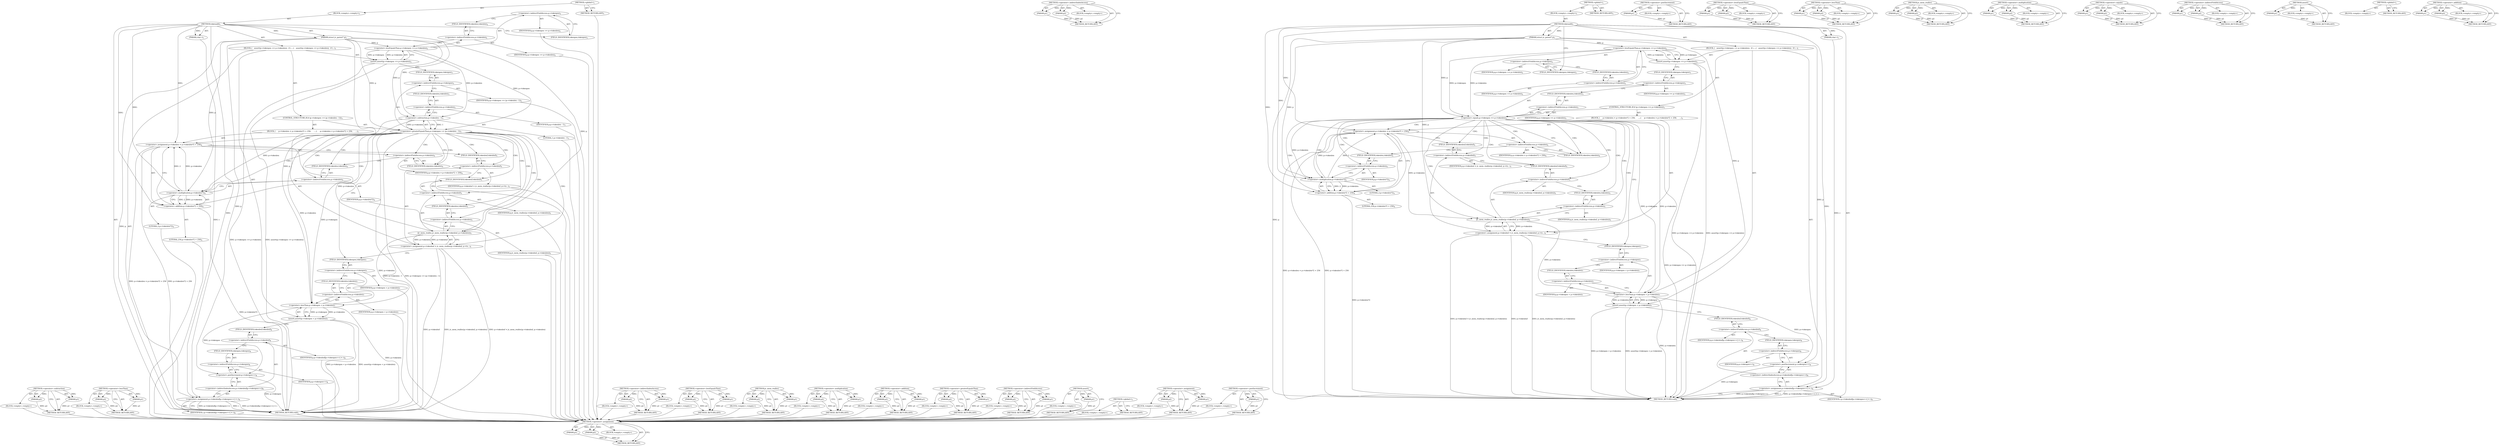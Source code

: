 digraph "&lt;operator&gt;.postIncrement" {
vulnerable_109 [label=<(METHOD,&lt;operator&gt;.assignment)>];
vulnerable_110 [label=<(PARAM,p1)>];
vulnerable_111 [label=<(PARAM,p2)>];
vulnerable_112 [label=<(BLOCK,&lt;empty&gt;,&lt;empty&gt;)>];
vulnerable_113 [label=<(METHOD_RETURN,ANY)>];
vulnerable_134 [label=<(METHOD,&lt;operator&gt;.indirectIndexAccess)>];
vulnerable_135 [label=<(PARAM,p1)>];
vulnerable_136 [label=<(PARAM,p2)>];
vulnerable_137 [label=<(BLOCK,&lt;empty&gt;,&lt;empty&gt;)>];
vulnerable_138 [label=<(METHOD_RETURN,ANY)>];
vulnerable_6 [label=<(METHOD,&lt;global&gt;)<SUB>1</SUB>>];
vulnerable_7 [label=<(BLOCK,&lt;empty&gt;,&lt;empty&gt;)<SUB>1</SUB>>];
vulnerable_8 [label=<(METHOD,tokenadd)<SUB>1</SUB>>];
vulnerable_9 [label=<(PARAM,struct jv_parser* p)<SUB>1</SUB>>];
vulnerable_10 [label=<(PARAM,char c)<SUB>1</SUB>>];
vulnerable_11 [label=<(BLOCK,{
   assert(p-&gt;tokenpos &lt;= p-&gt;tokenlen);
  if (...,{
   assert(p-&gt;tokenpos &lt;= p-&gt;tokenlen);
  if (...)<SUB>1</SUB>>];
vulnerable_12 [label=<(assert,assert(p-&gt;tokenpos &lt;= p-&gt;tokenlen))<SUB>2</SUB>>];
vulnerable_13 [label=<(&lt;operator&gt;.lessEqualsThan,p-&gt;tokenpos &lt;= p-&gt;tokenlen)<SUB>2</SUB>>];
vulnerable_14 [label=<(&lt;operator&gt;.indirectFieldAccess,p-&gt;tokenpos)<SUB>2</SUB>>];
vulnerable_15 [label=<(IDENTIFIER,p,p-&gt;tokenpos &lt;= p-&gt;tokenlen)<SUB>2</SUB>>];
vulnerable_16 [label=<(FIELD_IDENTIFIER,tokenpos,tokenpos)<SUB>2</SUB>>];
vulnerable_17 [label=<(&lt;operator&gt;.indirectFieldAccess,p-&gt;tokenlen)<SUB>2</SUB>>];
vulnerable_18 [label=<(IDENTIFIER,p,p-&gt;tokenpos &lt;= p-&gt;tokenlen)<SUB>2</SUB>>];
vulnerable_19 [label=<(FIELD_IDENTIFIER,tokenlen,tokenlen)<SUB>2</SUB>>];
vulnerable_20 [label=<(CONTROL_STRUCTURE,IF,if (p-&gt;tokenpos == p-&gt;tokenlen))<SUB>3</SUB>>];
vulnerable_21 [label=<(&lt;operator&gt;.equals,p-&gt;tokenpos == p-&gt;tokenlen)<SUB>3</SUB>>];
vulnerable_22 [label=<(&lt;operator&gt;.indirectFieldAccess,p-&gt;tokenpos)<SUB>3</SUB>>];
vulnerable_23 [label=<(IDENTIFIER,p,p-&gt;tokenpos == p-&gt;tokenlen)<SUB>3</SUB>>];
vulnerable_24 [label=<(FIELD_IDENTIFIER,tokenpos,tokenpos)<SUB>3</SUB>>];
vulnerable_25 [label=<(&lt;operator&gt;.indirectFieldAccess,p-&gt;tokenlen)<SUB>3</SUB>>];
vulnerable_26 [label=<(IDENTIFIER,p,p-&gt;tokenpos == p-&gt;tokenlen)<SUB>3</SUB>>];
vulnerable_27 [label=<(FIELD_IDENTIFIER,tokenlen,tokenlen)<SUB>3</SUB>>];
vulnerable_28 [label=<(BLOCK,{
     p-&gt;tokenlen = p-&gt;tokenlen*2 + 256;
     ...,{
     p-&gt;tokenlen = p-&gt;tokenlen*2 + 256;
     ...)<SUB>3</SUB>>];
vulnerable_29 [label=<(&lt;operator&gt;.assignment,p-&gt;tokenlen = p-&gt;tokenlen*2 + 256)<SUB>4</SUB>>];
vulnerable_30 [label=<(&lt;operator&gt;.indirectFieldAccess,p-&gt;tokenlen)<SUB>4</SUB>>];
vulnerable_31 [label=<(IDENTIFIER,p,p-&gt;tokenlen = p-&gt;tokenlen*2 + 256)<SUB>4</SUB>>];
vulnerable_32 [label=<(FIELD_IDENTIFIER,tokenlen,tokenlen)<SUB>4</SUB>>];
vulnerable_33 [label=<(&lt;operator&gt;.addition,p-&gt;tokenlen*2 + 256)<SUB>4</SUB>>];
vulnerable_34 [label=<(&lt;operator&gt;.multiplication,p-&gt;tokenlen*2)<SUB>4</SUB>>];
vulnerable_35 [label=<(&lt;operator&gt;.indirectFieldAccess,p-&gt;tokenlen)<SUB>4</SUB>>];
vulnerable_36 [label=<(IDENTIFIER,p,p-&gt;tokenlen*2)<SUB>4</SUB>>];
vulnerable_37 [label=<(FIELD_IDENTIFIER,tokenlen,tokenlen)<SUB>4</SUB>>];
vulnerable_38 [label=<(LITERAL,2,p-&gt;tokenlen*2)<SUB>4</SUB>>];
vulnerable_39 [label=<(LITERAL,256,p-&gt;tokenlen*2 + 256)<SUB>4</SUB>>];
vulnerable_40 [label=<(&lt;operator&gt;.assignment,p-&gt;tokenbuf = jv_mem_realloc(p-&gt;tokenbuf, p-&gt;to...)<SUB>5</SUB>>];
vulnerable_41 [label=<(&lt;operator&gt;.indirectFieldAccess,p-&gt;tokenbuf)<SUB>5</SUB>>];
vulnerable_42 [label=<(IDENTIFIER,p,p-&gt;tokenbuf = jv_mem_realloc(p-&gt;tokenbuf, p-&gt;to...)<SUB>5</SUB>>];
vulnerable_43 [label=<(FIELD_IDENTIFIER,tokenbuf,tokenbuf)<SUB>5</SUB>>];
vulnerable_44 [label=<(jv_mem_realloc,jv_mem_realloc(p-&gt;tokenbuf, p-&gt;tokenlen))<SUB>5</SUB>>];
vulnerable_45 [label=<(&lt;operator&gt;.indirectFieldAccess,p-&gt;tokenbuf)<SUB>5</SUB>>];
vulnerable_46 [label=<(IDENTIFIER,p,jv_mem_realloc(p-&gt;tokenbuf, p-&gt;tokenlen))<SUB>5</SUB>>];
vulnerable_47 [label=<(FIELD_IDENTIFIER,tokenbuf,tokenbuf)<SUB>5</SUB>>];
vulnerable_48 [label=<(&lt;operator&gt;.indirectFieldAccess,p-&gt;tokenlen)<SUB>5</SUB>>];
vulnerable_49 [label=<(IDENTIFIER,p,jv_mem_realloc(p-&gt;tokenbuf, p-&gt;tokenlen))<SUB>5</SUB>>];
vulnerable_50 [label=<(FIELD_IDENTIFIER,tokenlen,tokenlen)<SUB>5</SUB>>];
vulnerable_51 [label=<(assert,assert(p-&gt;tokenpos &lt; p-&gt;tokenlen))<SUB>7</SUB>>];
vulnerable_52 [label=<(&lt;operator&gt;.lessThan,p-&gt;tokenpos &lt; p-&gt;tokenlen)<SUB>7</SUB>>];
vulnerable_53 [label=<(&lt;operator&gt;.indirectFieldAccess,p-&gt;tokenpos)<SUB>7</SUB>>];
vulnerable_54 [label=<(IDENTIFIER,p,p-&gt;tokenpos &lt; p-&gt;tokenlen)<SUB>7</SUB>>];
vulnerable_55 [label=<(FIELD_IDENTIFIER,tokenpos,tokenpos)<SUB>7</SUB>>];
vulnerable_56 [label=<(&lt;operator&gt;.indirectFieldAccess,p-&gt;tokenlen)<SUB>7</SUB>>];
vulnerable_57 [label=<(IDENTIFIER,p,p-&gt;tokenpos &lt; p-&gt;tokenlen)<SUB>7</SUB>>];
vulnerable_58 [label=<(FIELD_IDENTIFIER,tokenlen,tokenlen)<SUB>7</SUB>>];
vulnerable_59 [label=<(&lt;operator&gt;.assignment,p-&gt;tokenbuf[p-&gt;tokenpos++] = c)<SUB>8</SUB>>];
vulnerable_60 [label=<(&lt;operator&gt;.indirectIndexAccess,p-&gt;tokenbuf[p-&gt;tokenpos++])<SUB>8</SUB>>];
vulnerable_61 [label=<(&lt;operator&gt;.indirectFieldAccess,p-&gt;tokenbuf)<SUB>8</SUB>>];
vulnerable_62 [label=<(IDENTIFIER,p,p-&gt;tokenbuf[p-&gt;tokenpos++] = c)<SUB>8</SUB>>];
vulnerable_63 [label=<(FIELD_IDENTIFIER,tokenbuf,tokenbuf)<SUB>8</SUB>>];
vulnerable_64 [label=<(&lt;operator&gt;.postIncrement,p-&gt;tokenpos++)<SUB>8</SUB>>];
vulnerable_65 [label=<(&lt;operator&gt;.indirectFieldAccess,p-&gt;tokenpos)<SUB>8</SUB>>];
vulnerable_66 [label=<(IDENTIFIER,p,p-&gt;tokenpos++)<SUB>8</SUB>>];
vulnerable_67 [label=<(FIELD_IDENTIFIER,tokenpos,tokenpos)<SUB>8</SUB>>];
vulnerable_68 [label=<(IDENTIFIER,c,p-&gt;tokenbuf[p-&gt;tokenpos++] = c)<SUB>8</SUB>>];
vulnerable_69 [label=<(METHOD_RETURN,void)<SUB>1</SUB>>];
vulnerable_71 [label=<(METHOD_RETURN,ANY)<SUB>1</SUB>>];
vulnerable_139 [label=<(METHOD,&lt;operator&gt;.postIncrement)>];
vulnerable_140 [label=<(PARAM,p1)>];
vulnerable_141 [label=<(BLOCK,&lt;empty&gt;,&lt;empty&gt;)>];
vulnerable_142 [label=<(METHOD_RETURN,ANY)>];
vulnerable_94 [label=<(METHOD,&lt;operator&gt;.lessEqualsThan)>];
vulnerable_95 [label=<(PARAM,p1)>];
vulnerable_96 [label=<(PARAM,p2)>];
vulnerable_97 [label=<(BLOCK,&lt;empty&gt;,&lt;empty&gt;)>];
vulnerable_98 [label=<(METHOD_RETURN,ANY)>];
vulnerable_129 [label=<(METHOD,&lt;operator&gt;.lessThan)>];
vulnerable_130 [label=<(PARAM,p1)>];
vulnerable_131 [label=<(PARAM,p2)>];
vulnerable_132 [label=<(BLOCK,&lt;empty&gt;,&lt;empty&gt;)>];
vulnerable_133 [label=<(METHOD_RETURN,ANY)>];
vulnerable_124 [label=<(METHOD,jv_mem_realloc)>];
vulnerable_125 [label=<(PARAM,p1)>];
vulnerable_126 [label=<(PARAM,p2)>];
vulnerable_127 [label=<(BLOCK,&lt;empty&gt;,&lt;empty&gt;)>];
vulnerable_128 [label=<(METHOD_RETURN,ANY)>];
vulnerable_119 [label=<(METHOD,&lt;operator&gt;.multiplication)>];
vulnerable_120 [label=<(PARAM,p1)>];
vulnerable_121 [label=<(PARAM,p2)>];
vulnerable_122 [label=<(BLOCK,&lt;empty&gt;,&lt;empty&gt;)>];
vulnerable_123 [label=<(METHOD_RETURN,ANY)>];
vulnerable_104 [label=<(METHOD,&lt;operator&gt;.equals)>];
vulnerable_105 [label=<(PARAM,p1)>];
vulnerable_106 [label=<(PARAM,p2)>];
vulnerable_107 [label=<(BLOCK,&lt;empty&gt;,&lt;empty&gt;)>];
vulnerable_108 [label=<(METHOD_RETURN,ANY)>];
vulnerable_99 [label=<(METHOD,&lt;operator&gt;.indirectFieldAccess)>];
vulnerable_100 [label=<(PARAM,p1)>];
vulnerable_101 [label=<(PARAM,p2)>];
vulnerable_102 [label=<(BLOCK,&lt;empty&gt;,&lt;empty&gt;)>];
vulnerable_103 [label=<(METHOD_RETURN,ANY)>];
vulnerable_90 [label=<(METHOD,assert)>];
vulnerable_91 [label=<(PARAM,p1)>];
vulnerable_92 [label=<(BLOCK,&lt;empty&gt;,&lt;empty&gt;)>];
vulnerable_93 [label=<(METHOD_RETURN,ANY)>];
vulnerable_84 [label=<(METHOD,&lt;global&gt;)<SUB>1</SUB>>];
vulnerable_85 [label=<(BLOCK,&lt;empty&gt;,&lt;empty&gt;)>];
vulnerable_86 [label=<(METHOD_RETURN,ANY)>];
vulnerable_114 [label=<(METHOD,&lt;operator&gt;.addition)>];
vulnerable_115 [label=<(PARAM,p1)>];
vulnerable_116 [label=<(PARAM,p2)>];
vulnerable_117 [label=<(BLOCK,&lt;empty&gt;,&lt;empty&gt;)>];
vulnerable_118 [label=<(METHOD_RETURN,ANY)>];
fixed_111 [label=<(METHOD,&lt;operator&gt;.subtraction)>];
fixed_112 [label=<(PARAM,p1)>];
fixed_113 [label=<(PARAM,p2)>];
fixed_114 [label=<(BLOCK,&lt;empty&gt;,&lt;empty&gt;)>];
fixed_115 [label=<(METHOD_RETURN,ANY)>];
fixed_136 [label=<(METHOD,&lt;operator&gt;.lessThan)>];
fixed_137 [label=<(PARAM,p1)>];
fixed_138 [label=<(PARAM,p2)>];
fixed_139 [label=<(BLOCK,&lt;empty&gt;,&lt;empty&gt;)>];
fixed_140 [label=<(METHOD_RETURN,ANY)>];
fixed_6 [label=<(METHOD,&lt;global&gt;)<SUB>1</SUB>>];
fixed_7 [label=<(BLOCK,&lt;empty&gt;,&lt;empty&gt;)<SUB>1</SUB>>];
fixed_8 [label=<(METHOD,tokenadd)<SUB>1</SUB>>];
fixed_9 [label=<(PARAM,struct jv_parser* p)<SUB>1</SUB>>];
fixed_10 [label=<(PARAM,char c)<SUB>1</SUB>>];
fixed_11 [label=<(BLOCK,{
   assert(p-&gt;tokenpos &lt;= p-&gt;tokenlen);
  if (...,{
   assert(p-&gt;tokenpos &lt;= p-&gt;tokenlen);
  if (...)<SUB>1</SUB>>];
fixed_12 [label=<(assert,assert(p-&gt;tokenpos &lt;= p-&gt;tokenlen))<SUB>2</SUB>>];
fixed_13 [label=<(&lt;operator&gt;.lessEqualsThan,p-&gt;tokenpos &lt;= p-&gt;tokenlen)<SUB>2</SUB>>];
fixed_14 [label=<(&lt;operator&gt;.indirectFieldAccess,p-&gt;tokenpos)<SUB>2</SUB>>];
fixed_15 [label=<(IDENTIFIER,p,p-&gt;tokenpos &lt;= p-&gt;tokenlen)<SUB>2</SUB>>];
fixed_16 [label=<(FIELD_IDENTIFIER,tokenpos,tokenpos)<SUB>2</SUB>>];
fixed_17 [label=<(&lt;operator&gt;.indirectFieldAccess,p-&gt;tokenlen)<SUB>2</SUB>>];
fixed_18 [label=<(IDENTIFIER,p,p-&gt;tokenpos &lt;= p-&gt;tokenlen)<SUB>2</SUB>>];
fixed_19 [label=<(FIELD_IDENTIFIER,tokenlen,tokenlen)<SUB>2</SUB>>];
fixed_20 [label=<(CONTROL_STRUCTURE,IF,if (p-&gt;tokenpos &gt;= (p-&gt;tokenlen - 1)))<SUB>3</SUB>>];
fixed_21 [label=<(&lt;operator&gt;.greaterEqualsThan,p-&gt;tokenpos &gt;= (p-&gt;tokenlen - 1))<SUB>3</SUB>>];
fixed_22 [label=<(&lt;operator&gt;.indirectFieldAccess,p-&gt;tokenpos)<SUB>3</SUB>>];
fixed_23 [label=<(IDENTIFIER,p,p-&gt;tokenpos &gt;= (p-&gt;tokenlen - 1))<SUB>3</SUB>>];
fixed_24 [label=<(FIELD_IDENTIFIER,tokenpos,tokenpos)<SUB>3</SUB>>];
fixed_25 [label=<(&lt;operator&gt;.subtraction,p-&gt;tokenlen - 1)<SUB>3</SUB>>];
fixed_26 [label=<(&lt;operator&gt;.indirectFieldAccess,p-&gt;tokenlen)<SUB>3</SUB>>];
fixed_27 [label=<(IDENTIFIER,p,p-&gt;tokenlen - 1)<SUB>3</SUB>>];
fixed_28 [label=<(FIELD_IDENTIFIER,tokenlen,tokenlen)<SUB>3</SUB>>];
fixed_29 [label=<(LITERAL,1,p-&gt;tokenlen - 1)<SUB>3</SUB>>];
fixed_30 [label=<(BLOCK,{
     p-&gt;tokenlen = p-&gt;tokenlen*2 + 256;
     ...,{
     p-&gt;tokenlen = p-&gt;tokenlen*2 + 256;
     ...)<SUB>3</SUB>>];
fixed_31 [label=<(&lt;operator&gt;.assignment,p-&gt;tokenlen = p-&gt;tokenlen*2 + 256)<SUB>4</SUB>>];
fixed_32 [label=<(&lt;operator&gt;.indirectFieldAccess,p-&gt;tokenlen)<SUB>4</SUB>>];
fixed_33 [label=<(IDENTIFIER,p,p-&gt;tokenlen = p-&gt;tokenlen*2 + 256)<SUB>4</SUB>>];
fixed_34 [label=<(FIELD_IDENTIFIER,tokenlen,tokenlen)<SUB>4</SUB>>];
fixed_35 [label=<(&lt;operator&gt;.addition,p-&gt;tokenlen*2 + 256)<SUB>4</SUB>>];
fixed_36 [label=<(&lt;operator&gt;.multiplication,p-&gt;tokenlen*2)<SUB>4</SUB>>];
fixed_37 [label=<(&lt;operator&gt;.indirectFieldAccess,p-&gt;tokenlen)<SUB>4</SUB>>];
fixed_38 [label=<(IDENTIFIER,p,p-&gt;tokenlen*2)<SUB>4</SUB>>];
fixed_39 [label=<(FIELD_IDENTIFIER,tokenlen,tokenlen)<SUB>4</SUB>>];
fixed_40 [label=<(LITERAL,2,p-&gt;tokenlen*2)<SUB>4</SUB>>];
fixed_41 [label=<(LITERAL,256,p-&gt;tokenlen*2 + 256)<SUB>4</SUB>>];
fixed_42 [label=<(&lt;operator&gt;.assignment,p-&gt;tokenbuf = jv_mem_realloc(p-&gt;tokenbuf, p-&gt;to...)<SUB>5</SUB>>];
fixed_43 [label=<(&lt;operator&gt;.indirectFieldAccess,p-&gt;tokenbuf)<SUB>5</SUB>>];
fixed_44 [label=<(IDENTIFIER,p,p-&gt;tokenbuf = jv_mem_realloc(p-&gt;tokenbuf, p-&gt;to...)<SUB>5</SUB>>];
fixed_45 [label=<(FIELD_IDENTIFIER,tokenbuf,tokenbuf)<SUB>5</SUB>>];
fixed_46 [label=<(jv_mem_realloc,jv_mem_realloc(p-&gt;tokenbuf, p-&gt;tokenlen))<SUB>5</SUB>>];
fixed_47 [label=<(&lt;operator&gt;.indirectFieldAccess,p-&gt;tokenbuf)<SUB>5</SUB>>];
fixed_48 [label=<(IDENTIFIER,p,jv_mem_realloc(p-&gt;tokenbuf, p-&gt;tokenlen))<SUB>5</SUB>>];
fixed_49 [label=<(FIELD_IDENTIFIER,tokenbuf,tokenbuf)<SUB>5</SUB>>];
fixed_50 [label=<(&lt;operator&gt;.indirectFieldAccess,p-&gt;tokenlen)<SUB>5</SUB>>];
fixed_51 [label=<(IDENTIFIER,p,jv_mem_realloc(p-&gt;tokenbuf, p-&gt;tokenlen))<SUB>5</SUB>>];
fixed_52 [label=<(FIELD_IDENTIFIER,tokenlen,tokenlen)<SUB>5</SUB>>];
fixed_53 [label=<(assert,assert(p-&gt;tokenpos &lt; p-&gt;tokenlen))<SUB>7</SUB>>];
fixed_54 [label=<(&lt;operator&gt;.lessThan,p-&gt;tokenpos &lt; p-&gt;tokenlen)<SUB>7</SUB>>];
fixed_55 [label=<(&lt;operator&gt;.indirectFieldAccess,p-&gt;tokenpos)<SUB>7</SUB>>];
fixed_56 [label=<(IDENTIFIER,p,p-&gt;tokenpos &lt; p-&gt;tokenlen)<SUB>7</SUB>>];
fixed_57 [label=<(FIELD_IDENTIFIER,tokenpos,tokenpos)<SUB>7</SUB>>];
fixed_58 [label=<(&lt;operator&gt;.indirectFieldAccess,p-&gt;tokenlen)<SUB>7</SUB>>];
fixed_59 [label=<(IDENTIFIER,p,p-&gt;tokenpos &lt; p-&gt;tokenlen)<SUB>7</SUB>>];
fixed_60 [label=<(FIELD_IDENTIFIER,tokenlen,tokenlen)<SUB>7</SUB>>];
fixed_61 [label=<(&lt;operator&gt;.assignment,p-&gt;tokenbuf[p-&gt;tokenpos++] = c)<SUB>8</SUB>>];
fixed_62 [label=<(&lt;operator&gt;.indirectIndexAccess,p-&gt;tokenbuf[p-&gt;tokenpos++])<SUB>8</SUB>>];
fixed_63 [label=<(&lt;operator&gt;.indirectFieldAccess,p-&gt;tokenbuf)<SUB>8</SUB>>];
fixed_64 [label=<(IDENTIFIER,p,p-&gt;tokenbuf[p-&gt;tokenpos++] = c)<SUB>8</SUB>>];
fixed_65 [label=<(FIELD_IDENTIFIER,tokenbuf,tokenbuf)<SUB>8</SUB>>];
fixed_66 [label=<(&lt;operator&gt;.postIncrement,p-&gt;tokenpos++)<SUB>8</SUB>>];
fixed_67 [label=<(&lt;operator&gt;.indirectFieldAccess,p-&gt;tokenpos)<SUB>8</SUB>>];
fixed_68 [label=<(IDENTIFIER,p,p-&gt;tokenpos++)<SUB>8</SUB>>];
fixed_69 [label=<(FIELD_IDENTIFIER,tokenpos,tokenpos)<SUB>8</SUB>>];
fixed_70 [label=<(IDENTIFIER,c,p-&gt;tokenbuf[p-&gt;tokenpos++] = c)<SUB>8</SUB>>];
fixed_71 [label=<(METHOD_RETURN,void)<SUB>1</SUB>>];
fixed_73 [label=<(METHOD_RETURN,ANY)<SUB>1</SUB>>];
fixed_141 [label=<(METHOD,&lt;operator&gt;.indirectIndexAccess)>];
fixed_142 [label=<(PARAM,p1)>];
fixed_143 [label=<(PARAM,p2)>];
fixed_144 [label=<(BLOCK,&lt;empty&gt;,&lt;empty&gt;)>];
fixed_145 [label=<(METHOD_RETURN,ANY)>];
fixed_96 [label=<(METHOD,&lt;operator&gt;.lessEqualsThan)>];
fixed_97 [label=<(PARAM,p1)>];
fixed_98 [label=<(PARAM,p2)>];
fixed_99 [label=<(BLOCK,&lt;empty&gt;,&lt;empty&gt;)>];
fixed_100 [label=<(METHOD_RETURN,ANY)>];
fixed_131 [label=<(METHOD,jv_mem_realloc)>];
fixed_132 [label=<(PARAM,p1)>];
fixed_133 [label=<(PARAM,p2)>];
fixed_134 [label=<(BLOCK,&lt;empty&gt;,&lt;empty&gt;)>];
fixed_135 [label=<(METHOD_RETURN,ANY)>];
fixed_126 [label=<(METHOD,&lt;operator&gt;.multiplication)>];
fixed_127 [label=<(PARAM,p1)>];
fixed_128 [label=<(PARAM,p2)>];
fixed_129 [label=<(BLOCK,&lt;empty&gt;,&lt;empty&gt;)>];
fixed_130 [label=<(METHOD_RETURN,ANY)>];
fixed_121 [label=<(METHOD,&lt;operator&gt;.addition)>];
fixed_122 [label=<(PARAM,p1)>];
fixed_123 [label=<(PARAM,p2)>];
fixed_124 [label=<(BLOCK,&lt;empty&gt;,&lt;empty&gt;)>];
fixed_125 [label=<(METHOD_RETURN,ANY)>];
fixed_106 [label=<(METHOD,&lt;operator&gt;.greaterEqualsThan)>];
fixed_107 [label=<(PARAM,p1)>];
fixed_108 [label=<(PARAM,p2)>];
fixed_109 [label=<(BLOCK,&lt;empty&gt;,&lt;empty&gt;)>];
fixed_110 [label=<(METHOD_RETURN,ANY)>];
fixed_101 [label=<(METHOD,&lt;operator&gt;.indirectFieldAccess)>];
fixed_102 [label=<(PARAM,p1)>];
fixed_103 [label=<(PARAM,p2)>];
fixed_104 [label=<(BLOCK,&lt;empty&gt;,&lt;empty&gt;)>];
fixed_105 [label=<(METHOD_RETURN,ANY)>];
fixed_92 [label=<(METHOD,assert)>];
fixed_93 [label=<(PARAM,p1)>];
fixed_94 [label=<(BLOCK,&lt;empty&gt;,&lt;empty&gt;)>];
fixed_95 [label=<(METHOD_RETURN,ANY)>];
fixed_86 [label=<(METHOD,&lt;global&gt;)<SUB>1</SUB>>];
fixed_87 [label=<(BLOCK,&lt;empty&gt;,&lt;empty&gt;)>];
fixed_88 [label=<(METHOD_RETURN,ANY)>];
fixed_116 [label=<(METHOD,&lt;operator&gt;.assignment)>];
fixed_117 [label=<(PARAM,p1)>];
fixed_118 [label=<(PARAM,p2)>];
fixed_119 [label=<(BLOCK,&lt;empty&gt;,&lt;empty&gt;)>];
fixed_120 [label=<(METHOD_RETURN,ANY)>];
fixed_146 [label=<(METHOD,&lt;operator&gt;.postIncrement)>];
fixed_147 [label=<(PARAM,p1)>];
fixed_148 [label=<(BLOCK,&lt;empty&gt;,&lt;empty&gt;)>];
fixed_149 [label=<(METHOD_RETURN,ANY)>];
vulnerable_109 -> vulnerable_110  [key=0, label="AST: "];
vulnerable_109 -> vulnerable_110  [key=1, label="DDG: "];
vulnerable_109 -> vulnerable_112  [key=0, label="AST: "];
vulnerable_109 -> vulnerable_111  [key=0, label="AST: "];
vulnerable_109 -> vulnerable_111  [key=1, label="DDG: "];
vulnerable_109 -> vulnerable_113  [key=0, label="AST: "];
vulnerable_109 -> vulnerable_113  [key=1, label="CFG: "];
vulnerable_110 -> vulnerable_113  [key=0, label="DDG: p1"];
vulnerable_111 -> vulnerable_113  [key=0, label="DDG: p2"];
vulnerable_134 -> vulnerable_135  [key=0, label="AST: "];
vulnerable_134 -> vulnerable_135  [key=1, label="DDG: "];
vulnerable_134 -> vulnerable_137  [key=0, label="AST: "];
vulnerable_134 -> vulnerable_136  [key=0, label="AST: "];
vulnerable_134 -> vulnerable_136  [key=1, label="DDG: "];
vulnerable_134 -> vulnerable_138  [key=0, label="AST: "];
vulnerable_134 -> vulnerable_138  [key=1, label="CFG: "];
vulnerable_135 -> vulnerable_138  [key=0, label="DDG: p1"];
vulnerable_136 -> vulnerable_138  [key=0, label="DDG: p2"];
vulnerable_6 -> vulnerable_7  [key=0, label="AST: "];
vulnerable_6 -> vulnerable_71  [key=0, label="AST: "];
vulnerable_6 -> vulnerable_71  [key=1, label="CFG: "];
vulnerable_7 -> vulnerable_8  [key=0, label="AST: "];
vulnerable_8 -> vulnerable_9  [key=0, label="AST: "];
vulnerable_8 -> vulnerable_9  [key=1, label="DDG: "];
vulnerable_8 -> vulnerable_10  [key=0, label="AST: "];
vulnerable_8 -> vulnerable_10  [key=1, label="DDG: "];
vulnerable_8 -> vulnerable_11  [key=0, label="AST: "];
vulnerable_8 -> vulnerable_69  [key=0, label="AST: "];
vulnerable_8 -> vulnerable_16  [key=0, label="CFG: "];
vulnerable_8 -> vulnerable_59  [key=0, label="DDG: "];
vulnerable_8 -> vulnerable_29  [key=0, label="DDG: "];
vulnerable_8 -> vulnerable_33  [key=0, label="DDG: "];
vulnerable_8 -> vulnerable_34  [key=0, label="DDG: "];
vulnerable_9 -> vulnerable_69  [key=0, label="DDG: p"];
vulnerable_9 -> vulnerable_13  [key=0, label="DDG: p"];
vulnerable_9 -> vulnerable_21  [key=0, label="DDG: p"];
vulnerable_9 -> vulnerable_52  [key=0, label="DDG: p"];
vulnerable_9 -> vulnerable_64  [key=0, label="DDG: p"];
vulnerable_9 -> vulnerable_44  [key=0, label="DDG: p"];
vulnerable_9 -> vulnerable_34  [key=0, label="DDG: p"];
vulnerable_10 -> vulnerable_59  [key=0, label="DDG: c"];
vulnerable_11 -> vulnerable_12  [key=0, label="AST: "];
vulnerable_11 -> vulnerable_20  [key=0, label="AST: "];
vulnerable_11 -> vulnerable_51  [key=0, label="AST: "];
vulnerable_11 -> vulnerable_59  [key=0, label="AST: "];
vulnerable_12 -> vulnerable_13  [key=0, label="AST: "];
vulnerable_12 -> vulnerable_24  [key=0, label="CFG: "];
vulnerable_12 -> vulnerable_69  [key=0, label="DDG: p-&gt;tokenpos &lt;= p-&gt;tokenlen"];
vulnerable_12 -> vulnerable_69  [key=1, label="DDG: assert(p-&gt;tokenpos &lt;= p-&gt;tokenlen)"];
vulnerable_13 -> vulnerable_14  [key=0, label="AST: "];
vulnerable_13 -> vulnerable_17  [key=0, label="AST: "];
vulnerable_13 -> vulnerable_12  [key=0, label="CFG: "];
vulnerable_13 -> vulnerable_12  [key=1, label="DDG: p-&gt;tokenpos"];
vulnerable_13 -> vulnerable_12  [key=2, label="DDG: p-&gt;tokenlen"];
vulnerable_13 -> vulnerable_21  [key=0, label="DDG: p-&gt;tokenpos"];
vulnerable_13 -> vulnerable_21  [key=1, label="DDG: p-&gt;tokenlen"];
vulnerable_14 -> vulnerable_15  [key=0, label="AST: "];
vulnerable_14 -> vulnerable_16  [key=0, label="AST: "];
vulnerable_14 -> vulnerable_19  [key=0, label="CFG: "];
vulnerable_16 -> vulnerable_14  [key=0, label="CFG: "];
vulnerable_17 -> vulnerable_18  [key=0, label="AST: "];
vulnerable_17 -> vulnerable_19  [key=0, label="AST: "];
vulnerable_17 -> vulnerable_13  [key=0, label="CFG: "];
vulnerable_19 -> vulnerable_17  [key=0, label="CFG: "];
vulnerable_20 -> vulnerable_21  [key=0, label="AST: "];
vulnerable_20 -> vulnerable_28  [key=0, label="AST: "];
vulnerable_21 -> vulnerable_22  [key=0, label="AST: "];
vulnerable_21 -> vulnerable_25  [key=0, label="AST: "];
vulnerable_21 -> vulnerable_32  [key=0, label="CFG: "];
vulnerable_21 -> vulnerable_32  [key=1, label="CDG: "];
vulnerable_21 -> vulnerable_55  [key=0, label="CFG: "];
vulnerable_21 -> vulnerable_69  [key=0, label="DDG: p-&gt;tokenpos == p-&gt;tokenlen"];
vulnerable_21 -> vulnerable_52  [key=0, label="DDG: p-&gt;tokenpos"];
vulnerable_21 -> vulnerable_52  [key=1, label="DDG: p-&gt;tokenlen"];
vulnerable_21 -> vulnerable_34  [key=0, label="DDG: p-&gt;tokenlen"];
vulnerable_21 -> vulnerable_34  [key=1, label="CDG: "];
vulnerable_21 -> vulnerable_40  [key=0, label="CDG: "];
vulnerable_21 -> vulnerable_47  [key=0, label="CDG: "];
vulnerable_21 -> vulnerable_30  [key=0, label="CDG: "];
vulnerable_21 -> vulnerable_29  [key=0, label="CDG: "];
vulnerable_21 -> vulnerable_48  [key=0, label="CDG: "];
vulnerable_21 -> vulnerable_33  [key=0, label="CDG: "];
vulnerable_21 -> vulnerable_50  [key=0, label="CDG: "];
vulnerable_21 -> vulnerable_44  [key=0, label="CDG: "];
vulnerable_21 -> vulnerable_35  [key=0, label="CDG: "];
vulnerable_21 -> vulnerable_37  [key=0, label="CDG: "];
vulnerable_21 -> vulnerable_41  [key=0, label="CDG: "];
vulnerable_21 -> vulnerable_45  [key=0, label="CDG: "];
vulnerable_21 -> vulnerable_43  [key=0, label="CDG: "];
vulnerable_22 -> vulnerable_23  [key=0, label="AST: "];
vulnerable_22 -> vulnerable_24  [key=0, label="AST: "];
vulnerable_22 -> vulnerable_27  [key=0, label="CFG: "];
vulnerable_24 -> vulnerable_22  [key=0, label="CFG: "];
vulnerable_25 -> vulnerable_26  [key=0, label="AST: "];
vulnerable_25 -> vulnerable_27  [key=0, label="AST: "];
vulnerable_25 -> vulnerable_21  [key=0, label="CFG: "];
vulnerable_27 -> vulnerable_25  [key=0, label="CFG: "];
vulnerable_28 -> vulnerable_29  [key=0, label="AST: "];
vulnerable_28 -> vulnerable_40  [key=0, label="AST: "];
vulnerable_29 -> vulnerable_30  [key=0, label="AST: "];
vulnerable_29 -> vulnerable_33  [key=0, label="AST: "];
vulnerable_29 -> vulnerable_43  [key=0, label="CFG: "];
vulnerable_29 -> vulnerable_69  [key=0, label="DDG: p-&gt;tokenlen*2 + 256"];
vulnerable_29 -> vulnerable_69  [key=1, label="DDG: p-&gt;tokenlen = p-&gt;tokenlen*2 + 256"];
vulnerable_29 -> vulnerable_44  [key=0, label="DDG: p-&gt;tokenlen"];
vulnerable_30 -> vulnerable_31  [key=0, label="AST: "];
vulnerable_30 -> vulnerable_32  [key=0, label="AST: "];
vulnerable_30 -> vulnerable_37  [key=0, label="CFG: "];
vulnerable_32 -> vulnerable_30  [key=0, label="CFG: "];
vulnerable_33 -> vulnerable_34  [key=0, label="AST: "];
vulnerable_33 -> vulnerable_39  [key=0, label="AST: "];
vulnerable_33 -> vulnerable_29  [key=0, label="CFG: "];
vulnerable_33 -> vulnerable_69  [key=0, label="DDG: p-&gt;tokenlen*2"];
vulnerable_34 -> vulnerable_35  [key=0, label="AST: "];
vulnerable_34 -> vulnerable_38  [key=0, label="AST: "];
vulnerable_34 -> vulnerable_33  [key=0, label="CFG: "];
vulnerable_34 -> vulnerable_33  [key=1, label="DDG: p-&gt;tokenlen"];
vulnerable_34 -> vulnerable_33  [key=2, label="DDG: 2"];
vulnerable_34 -> vulnerable_29  [key=0, label="DDG: p-&gt;tokenlen"];
vulnerable_34 -> vulnerable_29  [key=1, label="DDG: 2"];
vulnerable_35 -> vulnerable_36  [key=0, label="AST: "];
vulnerable_35 -> vulnerable_37  [key=0, label="AST: "];
vulnerable_35 -> vulnerable_34  [key=0, label="CFG: "];
vulnerable_37 -> vulnerable_35  [key=0, label="CFG: "];
vulnerable_40 -> vulnerable_41  [key=0, label="AST: "];
vulnerable_40 -> vulnerable_44  [key=0, label="AST: "];
vulnerable_40 -> vulnerable_55  [key=0, label="CFG: "];
vulnerable_40 -> vulnerable_69  [key=0, label="DDG: p-&gt;tokenbuf"];
vulnerable_40 -> vulnerable_69  [key=1, label="DDG: jv_mem_realloc(p-&gt;tokenbuf, p-&gt;tokenlen)"];
vulnerable_40 -> vulnerable_69  [key=2, label="DDG: p-&gt;tokenbuf = jv_mem_realloc(p-&gt;tokenbuf, p-&gt;tokenlen)"];
vulnerable_41 -> vulnerable_42  [key=0, label="AST: "];
vulnerable_41 -> vulnerable_43  [key=0, label="AST: "];
vulnerable_41 -> vulnerable_47  [key=0, label="CFG: "];
vulnerable_43 -> vulnerable_41  [key=0, label="CFG: "];
vulnerable_44 -> vulnerable_45  [key=0, label="AST: "];
vulnerable_44 -> vulnerable_48  [key=0, label="AST: "];
vulnerable_44 -> vulnerable_40  [key=0, label="CFG: "];
vulnerable_44 -> vulnerable_40  [key=1, label="DDG: p-&gt;tokenbuf"];
vulnerable_44 -> vulnerable_40  [key=2, label="DDG: p-&gt;tokenlen"];
vulnerable_44 -> vulnerable_52  [key=0, label="DDG: p-&gt;tokenlen"];
vulnerable_45 -> vulnerable_46  [key=0, label="AST: "];
vulnerable_45 -> vulnerable_47  [key=0, label="AST: "];
vulnerable_45 -> vulnerable_50  [key=0, label="CFG: "];
vulnerable_47 -> vulnerable_45  [key=0, label="CFG: "];
vulnerable_48 -> vulnerable_49  [key=0, label="AST: "];
vulnerable_48 -> vulnerable_50  [key=0, label="AST: "];
vulnerable_48 -> vulnerable_44  [key=0, label="CFG: "];
vulnerable_50 -> vulnerable_48  [key=0, label="CFG: "];
vulnerable_51 -> vulnerable_52  [key=0, label="AST: "];
vulnerable_51 -> vulnerable_63  [key=0, label="CFG: "];
vulnerable_51 -> vulnerable_69  [key=0, label="DDG: p-&gt;tokenpos &lt; p-&gt;tokenlen"];
vulnerable_51 -> vulnerable_69  [key=1, label="DDG: assert(p-&gt;tokenpos &lt; p-&gt;tokenlen)"];
vulnerable_52 -> vulnerable_53  [key=0, label="AST: "];
vulnerable_52 -> vulnerable_56  [key=0, label="AST: "];
vulnerable_52 -> vulnerable_51  [key=0, label="CFG: "];
vulnerable_52 -> vulnerable_51  [key=1, label="DDG: p-&gt;tokenpos"];
vulnerable_52 -> vulnerable_51  [key=2, label="DDG: p-&gt;tokenlen"];
vulnerable_52 -> vulnerable_69  [key=0, label="DDG: p-&gt;tokenlen"];
vulnerable_52 -> vulnerable_64  [key=0, label="DDG: p-&gt;tokenpos"];
vulnerable_53 -> vulnerable_54  [key=0, label="AST: "];
vulnerable_53 -> vulnerable_55  [key=0, label="AST: "];
vulnerable_53 -> vulnerable_58  [key=0, label="CFG: "];
vulnerable_55 -> vulnerable_53  [key=0, label="CFG: "];
vulnerable_56 -> vulnerable_57  [key=0, label="AST: "];
vulnerable_56 -> vulnerable_58  [key=0, label="AST: "];
vulnerable_56 -> vulnerable_52  [key=0, label="CFG: "];
vulnerable_58 -> vulnerable_56  [key=0, label="CFG: "];
vulnerable_59 -> vulnerable_60  [key=0, label="AST: "];
vulnerable_59 -> vulnerable_68  [key=0, label="AST: "];
vulnerable_59 -> vulnerable_69  [key=0, label="CFG: "];
vulnerable_59 -> vulnerable_69  [key=1, label="DDG: p-&gt;tokenbuf[p-&gt;tokenpos++]"];
vulnerable_59 -> vulnerable_69  [key=2, label="DDG: c"];
vulnerable_59 -> vulnerable_69  [key=3, label="DDG: p-&gt;tokenbuf[p-&gt;tokenpos++] = c"];
vulnerable_60 -> vulnerable_61  [key=0, label="AST: "];
vulnerable_60 -> vulnerable_64  [key=0, label="AST: "];
vulnerable_60 -> vulnerable_59  [key=0, label="CFG: "];
vulnerable_61 -> vulnerable_62  [key=0, label="AST: "];
vulnerable_61 -> vulnerable_63  [key=0, label="AST: "];
vulnerable_61 -> vulnerable_67  [key=0, label="CFG: "];
vulnerable_63 -> vulnerable_61  [key=0, label="CFG: "];
vulnerable_64 -> vulnerable_65  [key=0, label="AST: "];
vulnerable_64 -> vulnerable_60  [key=0, label="CFG: "];
vulnerable_64 -> vulnerable_69  [key=0, label="DDG: p-&gt;tokenpos"];
vulnerable_65 -> vulnerable_66  [key=0, label="AST: "];
vulnerable_65 -> vulnerable_67  [key=0, label="AST: "];
vulnerable_65 -> vulnerable_64  [key=0, label="CFG: "];
vulnerable_67 -> vulnerable_65  [key=0, label="CFG: "];
vulnerable_139 -> vulnerable_140  [key=0, label="AST: "];
vulnerable_139 -> vulnerable_140  [key=1, label="DDG: "];
vulnerable_139 -> vulnerable_141  [key=0, label="AST: "];
vulnerable_139 -> vulnerable_142  [key=0, label="AST: "];
vulnerable_139 -> vulnerable_142  [key=1, label="CFG: "];
vulnerable_140 -> vulnerable_142  [key=0, label="DDG: p1"];
vulnerable_94 -> vulnerable_95  [key=0, label="AST: "];
vulnerable_94 -> vulnerable_95  [key=1, label="DDG: "];
vulnerable_94 -> vulnerable_97  [key=0, label="AST: "];
vulnerable_94 -> vulnerable_96  [key=0, label="AST: "];
vulnerable_94 -> vulnerable_96  [key=1, label="DDG: "];
vulnerable_94 -> vulnerable_98  [key=0, label="AST: "];
vulnerable_94 -> vulnerable_98  [key=1, label="CFG: "];
vulnerable_95 -> vulnerable_98  [key=0, label="DDG: p1"];
vulnerable_96 -> vulnerable_98  [key=0, label="DDG: p2"];
vulnerable_129 -> vulnerable_130  [key=0, label="AST: "];
vulnerable_129 -> vulnerable_130  [key=1, label="DDG: "];
vulnerable_129 -> vulnerable_132  [key=0, label="AST: "];
vulnerable_129 -> vulnerable_131  [key=0, label="AST: "];
vulnerable_129 -> vulnerable_131  [key=1, label="DDG: "];
vulnerable_129 -> vulnerable_133  [key=0, label="AST: "];
vulnerable_129 -> vulnerable_133  [key=1, label="CFG: "];
vulnerable_130 -> vulnerable_133  [key=0, label="DDG: p1"];
vulnerable_131 -> vulnerable_133  [key=0, label="DDG: p2"];
vulnerable_124 -> vulnerable_125  [key=0, label="AST: "];
vulnerable_124 -> vulnerable_125  [key=1, label="DDG: "];
vulnerable_124 -> vulnerable_127  [key=0, label="AST: "];
vulnerable_124 -> vulnerable_126  [key=0, label="AST: "];
vulnerable_124 -> vulnerable_126  [key=1, label="DDG: "];
vulnerable_124 -> vulnerable_128  [key=0, label="AST: "];
vulnerable_124 -> vulnerable_128  [key=1, label="CFG: "];
vulnerable_125 -> vulnerable_128  [key=0, label="DDG: p1"];
vulnerable_126 -> vulnerable_128  [key=0, label="DDG: p2"];
vulnerable_119 -> vulnerable_120  [key=0, label="AST: "];
vulnerable_119 -> vulnerable_120  [key=1, label="DDG: "];
vulnerable_119 -> vulnerable_122  [key=0, label="AST: "];
vulnerable_119 -> vulnerable_121  [key=0, label="AST: "];
vulnerable_119 -> vulnerable_121  [key=1, label="DDG: "];
vulnerable_119 -> vulnerable_123  [key=0, label="AST: "];
vulnerable_119 -> vulnerable_123  [key=1, label="CFG: "];
vulnerable_120 -> vulnerable_123  [key=0, label="DDG: p1"];
vulnerable_121 -> vulnerable_123  [key=0, label="DDG: p2"];
vulnerable_104 -> vulnerable_105  [key=0, label="AST: "];
vulnerable_104 -> vulnerable_105  [key=1, label="DDG: "];
vulnerable_104 -> vulnerable_107  [key=0, label="AST: "];
vulnerable_104 -> vulnerable_106  [key=0, label="AST: "];
vulnerable_104 -> vulnerable_106  [key=1, label="DDG: "];
vulnerable_104 -> vulnerable_108  [key=0, label="AST: "];
vulnerable_104 -> vulnerable_108  [key=1, label="CFG: "];
vulnerable_105 -> vulnerable_108  [key=0, label="DDG: p1"];
vulnerable_106 -> vulnerable_108  [key=0, label="DDG: p2"];
vulnerable_99 -> vulnerable_100  [key=0, label="AST: "];
vulnerable_99 -> vulnerable_100  [key=1, label="DDG: "];
vulnerable_99 -> vulnerable_102  [key=0, label="AST: "];
vulnerable_99 -> vulnerable_101  [key=0, label="AST: "];
vulnerable_99 -> vulnerable_101  [key=1, label="DDG: "];
vulnerable_99 -> vulnerable_103  [key=0, label="AST: "];
vulnerable_99 -> vulnerable_103  [key=1, label="CFG: "];
vulnerable_100 -> vulnerable_103  [key=0, label="DDG: p1"];
vulnerable_101 -> vulnerable_103  [key=0, label="DDG: p2"];
vulnerable_90 -> vulnerable_91  [key=0, label="AST: "];
vulnerable_90 -> vulnerable_91  [key=1, label="DDG: "];
vulnerable_90 -> vulnerable_92  [key=0, label="AST: "];
vulnerable_90 -> vulnerable_93  [key=0, label="AST: "];
vulnerable_90 -> vulnerable_93  [key=1, label="CFG: "];
vulnerable_91 -> vulnerable_93  [key=0, label="DDG: p1"];
vulnerable_84 -> vulnerable_85  [key=0, label="AST: "];
vulnerable_84 -> vulnerable_86  [key=0, label="AST: "];
vulnerable_84 -> vulnerable_86  [key=1, label="CFG: "];
vulnerable_114 -> vulnerable_115  [key=0, label="AST: "];
vulnerable_114 -> vulnerable_115  [key=1, label="DDG: "];
vulnerable_114 -> vulnerable_117  [key=0, label="AST: "];
vulnerable_114 -> vulnerable_116  [key=0, label="AST: "];
vulnerable_114 -> vulnerable_116  [key=1, label="DDG: "];
vulnerable_114 -> vulnerable_118  [key=0, label="AST: "];
vulnerable_114 -> vulnerable_118  [key=1, label="CFG: "];
vulnerable_115 -> vulnerable_118  [key=0, label="DDG: p1"];
vulnerable_116 -> vulnerable_118  [key=0, label="DDG: p2"];
fixed_111 -> fixed_112  [key=0, label="AST: "];
fixed_111 -> fixed_112  [key=1, label="DDG: "];
fixed_111 -> fixed_114  [key=0, label="AST: "];
fixed_111 -> fixed_113  [key=0, label="AST: "];
fixed_111 -> fixed_113  [key=1, label="DDG: "];
fixed_111 -> fixed_115  [key=0, label="AST: "];
fixed_111 -> fixed_115  [key=1, label="CFG: "];
fixed_112 -> fixed_115  [key=0, label="DDG: p1"];
fixed_113 -> fixed_115  [key=0, label="DDG: p2"];
fixed_114 -> vulnerable_109  [key=0];
fixed_115 -> vulnerable_109  [key=0];
fixed_136 -> fixed_137  [key=0, label="AST: "];
fixed_136 -> fixed_137  [key=1, label="DDG: "];
fixed_136 -> fixed_139  [key=0, label="AST: "];
fixed_136 -> fixed_138  [key=0, label="AST: "];
fixed_136 -> fixed_138  [key=1, label="DDG: "];
fixed_136 -> fixed_140  [key=0, label="AST: "];
fixed_136 -> fixed_140  [key=1, label="CFG: "];
fixed_137 -> fixed_140  [key=0, label="DDG: p1"];
fixed_138 -> fixed_140  [key=0, label="DDG: p2"];
fixed_139 -> vulnerable_109  [key=0];
fixed_140 -> vulnerable_109  [key=0];
fixed_6 -> fixed_7  [key=0, label="AST: "];
fixed_6 -> fixed_73  [key=0, label="AST: "];
fixed_6 -> fixed_73  [key=1, label="CFG: "];
fixed_7 -> fixed_8  [key=0, label="AST: "];
fixed_8 -> fixed_9  [key=0, label="AST: "];
fixed_8 -> fixed_9  [key=1, label="DDG: "];
fixed_8 -> fixed_10  [key=0, label="AST: "];
fixed_8 -> fixed_10  [key=1, label="DDG: "];
fixed_8 -> fixed_11  [key=0, label="AST: "];
fixed_8 -> fixed_71  [key=0, label="AST: "];
fixed_8 -> fixed_16  [key=0, label="CFG: "];
fixed_8 -> fixed_61  [key=0, label="DDG: "];
fixed_8 -> fixed_31  [key=0, label="DDG: "];
fixed_8 -> fixed_25  [key=0, label="DDG: "];
fixed_8 -> fixed_35  [key=0, label="DDG: "];
fixed_8 -> fixed_36  [key=0, label="DDG: "];
fixed_9 -> fixed_71  [key=0, label="DDG: p"];
fixed_9 -> fixed_13  [key=0, label="DDG: p"];
fixed_9 -> fixed_21  [key=0, label="DDG: p"];
fixed_9 -> fixed_54  [key=0, label="DDG: p"];
fixed_9 -> fixed_25  [key=0, label="DDG: p"];
fixed_9 -> fixed_66  [key=0, label="DDG: p"];
fixed_9 -> fixed_46  [key=0, label="DDG: p"];
fixed_9 -> fixed_36  [key=0, label="DDG: p"];
fixed_10 -> fixed_61  [key=0, label="DDG: c"];
fixed_11 -> fixed_12  [key=0, label="AST: "];
fixed_11 -> fixed_20  [key=0, label="AST: "];
fixed_11 -> fixed_53  [key=0, label="AST: "];
fixed_11 -> fixed_61  [key=0, label="AST: "];
fixed_12 -> fixed_13  [key=0, label="AST: "];
fixed_12 -> fixed_24  [key=0, label="CFG: "];
fixed_12 -> fixed_71  [key=0, label="DDG: p-&gt;tokenpos &lt;= p-&gt;tokenlen"];
fixed_12 -> fixed_71  [key=1, label="DDG: assert(p-&gt;tokenpos &lt;= p-&gt;tokenlen)"];
fixed_13 -> fixed_14  [key=0, label="AST: "];
fixed_13 -> fixed_17  [key=0, label="AST: "];
fixed_13 -> fixed_12  [key=0, label="CFG: "];
fixed_13 -> fixed_12  [key=1, label="DDG: p-&gt;tokenpos"];
fixed_13 -> fixed_12  [key=2, label="DDG: p-&gt;tokenlen"];
fixed_13 -> fixed_21  [key=0, label="DDG: p-&gt;tokenpos"];
fixed_13 -> fixed_25  [key=0, label="DDG: p-&gt;tokenlen"];
fixed_14 -> fixed_15  [key=0, label="AST: "];
fixed_14 -> fixed_16  [key=0, label="AST: "];
fixed_14 -> fixed_19  [key=0, label="CFG: "];
fixed_15 -> vulnerable_109  [key=0];
fixed_16 -> fixed_14  [key=0, label="CFG: "];
fixed_17 -> fixed_18  [key=0, label="AST: "];
fixed_17 -> fixed_19  [key=0, label="AST: "];
fixed_17 -> fixed_13  [key=0, label="CFG: "];
fixed_18 -> vulnerable_109  [key=0];
fixed_19 -> fixed_17  [key=0, label="CFG: "];
fixed_20 -> fixed_21  [key=0, label="AST: "];
fixed_20 -> fixed_30  [key=0, label="AST: "];
fixed_21 -> fixed_22  [key=0, label="AST: "];
fixed_21 -> fixed_25  [key=0, label="AST: "];
fixed_21 -> fixed_34  [key=0, label="CFG: "];
fixed_21 -> fixed_34  [key=1, label="CDG: "];
fixed_21 -> fixed_57  [key=0, label="CFG: "];
fixed_21 -> fixed_71  [key=0, label="DDG: p-&gt;tokenlen - 1"];
fixed_21 -> fixed_71  [key=1, label="DDG: p-&gt;tokenpos &gt;= (p-&gt;tokenlen - 1)"];
fixed_21 -> fixed_54  [key=0, label="DDG: p-&gt;tokenpos"];
fixed_21 -> fixed_47  [key=0, label="CDG: "];
fixed_21 -> fixed_32  [key=0, label="CDG: "];
fixed_21 -> fixed_49  [key=0, label="CDG: "];
fixed_21 -> fixed_50  [key=0, label="CDG: "];
fixed_21 -> fixed_42  [key=0, label="CDG: "];
fixed_21 -> fixed_36  [key=0, label="CDG: "];
fixed_21 -> fixed_35  [key=0, label="CDG: "];
fixed_21 -> fixed_52  [key=0, label="CDG: "];
fixed_21 -> fixed_37  [key=0, label="CDG: "];
fixed_21 -> fixed_46  [key=0, label="CDG: "];
fixed_21 -> fixed_45  [key=0, label="CDG: "];
fixed_21 -> fixed_39  [key=0, label="CDG: "];
fixed_21 -> fixed_31  [key=0, label="CDG: "];
fixed_21 -> fixed_43  [key=0, label="CDG: "];
fixed_22 -> fixed_23  [key=0, label="AST: "];
fixed_22 -> fixed_24  [key=0, label="AST: "];
fixed_22 -> fixed_28  [key=0, label="CFG: "];
fixed_23 -> vulnerable_109  [key=0];
fixed_24 -> fixed_22  [key=0, label="CFG: "];
fixed_25 -> fixed_26  [key=0, label="AST: "];
fixed_25 -> fixed_29  [key=0, label="AST: "];
fixed_25 -> fixed_21  [key=0, label="CFG: "];
fixed_25 -> fixed_21  [key=1, label="DDG: p-&gt;tokenlen"];
fixed_25 -> fixed_21  [key=2, label="DDG: 1"];
fixed_25 -> fixed_54  [key=0, label="DDG: p-&gt;tokenlen"];
fixed_25 -> fixed_36  [key=0, label="DDG: p-&gt;tokenlen"];
fixed_26 -> fixed_27  [key=0, label="AST: "];
fixed_26 -> fixed_28  [key=0, label="AST: "];
fixed_26 -> fixed_25  [key=0, label="CFG: "];
fixed_27 -> vulnerable_109  [key=0];
fixed_28 -> fixed_26  [key=0, label="CFG: "];
fixed_29 -> vulnerable_109  [key=0];
fixed_30 -> fixed_31  [key=0, label="AST: "];
fixed_30 -> fixed_42  [key=0, label="AST: "];
fixed_31 -> fixed_32  [key=0, label="AST: "];
fixed_31 -> fixed_35  [key=0, label="AST: "];
fixed_31 -> fixed_45  [key=0, label="CFG: "];
fixed_31 -> fixed_71  [key=0, label="DDG: p-&gt;tokenlen*2 + 256"];
fixed_31 -> fixed_71  [key=1, label="DDG: p-&gt;tokenlen = p-&gt;tokenlen*2 + 256"];
fixed_31 -> fixed_46  [key=0, label="DDG: p-&gt;tokenlen"];
fixed_32 -> fixed_33  [key=0, label="AST: "];
fixed_32 -> fixed_34  [key=0, label="AST: "];
fixed_32 -> fixed_39  [key=0, label="CFG: "];
fixed_33 -> vulnerable_109  [key=0];
fixed_34 -> fixed_32  [key=0, label="CFG: "];
fixed_35 -> fixed_36  [key=0, label="AST: "];
fixed_35 -> fixed_41  [key=0, label="AST: "];
fixed_35 -> fixed_31  [key=0, label="CFG: "];
fixed_35 -> fixed_71  [key=0, label="DDG: p-&gt;tokenlen*2"];
fixed_36 -> fixed_37  [key=0, label="AST: "];
fixed_36 -> fixed_40  [key=0, label="AST: "];
fixed_36 -> fixed_35  [key=0, label="CFG: "];
fixed_36 -> fixed_35  [key=1, label="DDG: p-&gt;tokenlen"];
fixed_36 -> fixed_35  [key=2, label="DDG: 2"];
fixed_36 -> fixed_31  [key=0, label="DDG: p-&gt;tokenlen"];
fixed_36 -> fixed_31  [key=1, label="DDG: 2"];
fixed_37 -> fixed_38  [key=0, label="AST: "];
fixed_37 -> fixed_39  [key=0, label="AST: "];
fixed_37 -> fixed_36  [key=0, label="CFG: "];
fixed_38 -> vulnerable_109  [key=0];
fixed_39 -> fixed_37  [key=0, label="CFG: "];
fixed_40 -> vulnerable_109  [key=0];
fixed_41 -> vulnerable_109  [key=0];
fixed_42 -> fixed_43  [key=0, label="AST: "];
fixed_42 -> fixed_46  [key=0, label="AST: "];
fixed_42 -> fixed_57  [key=0, label="CFG: "];
fixed_42 -> fixed_71  [key=0, label="DDG: p-&gt;tokenbuf"];
fixed_42 -> fixed_71  [key=1, label="DDG: jv_mem_realloc(p-&gt;tokenbuf, p-&gt;tokenlen)"];
fixed_42 -> fixed_71  [key=2, label="DDG: p-&gt;tokenbuf = jv_mem_realloc(p-&gt;tokenbuf, p-&gt;tokenlen)"];
fixed_43 -> fixed_44  [key=0, label="AST: "];
fixed_43 -> fixed_45  [key=0, label="AST: "];
fixed_43 -> fixed_49  [key=0, label="CFG: "];
fixed_44 -> vulnerable_109  [key=0];
fixed_45 -> fixed_43  [key=0, label="CFG: "];
fixed_46 -> fixed_47  [key=0, label="AST: "];
fixed_46 -> fixed_50  [key=0, label="AST: "];
fixed_46 -> fixed_42  [key=0, label="CFG: "];
fixed_46 -> fixed_42  [key=1, label="DDG: p-&gt;tokenbuf"];
fixed_46 -> fixed_42  [key=2, label="DDG: p-&gt;tokenlen"];
fixed_46 -> fixed_54  [key=0, label="DDG: p-&gt;tokenlen"];
fixed_47 -> fixed_48  [key=0, label="AST: "];
fixed_47 -> fixed_49  [key=0, label="AST: "];
fixed_47 -> fixed_52  [key=0, label="CFG: "];
fixed_48 -> vulnerable_109  [key=0];
fixed_49 -> fixed_47  [key=0, label="CFG: "];
fixed_50 -> fixed_51  [key=0, label="AST: "];
fixed_50 -> fixed_52  [key=0, label="AST: "];
fixed_50 -> fixed_46  [key=0, label="CFG: "];
fixed_51 -> vulnerable_109  [key=0];
fixed_52 -> fixed_50  [key=0, label="CFG: "];
fixed_53 -> fixed_54  [key=0, label="AST: "];
fixed_53 -> fixed_65  [key=0, label="CFG: "];
fixed_53 -> fixed_71  [key=0, label="DDG: p-&gt;tokenpos &lt; p-&gt;tokenlen"];
fixed_53 -> fixed_71  [key=1, label="DDG: assert(p-&gt;tokenpos &lt; p-&gt;tokenlen)"];
fixed_54 -> fixed_55  [key=0, label="AST: "];
fixed_54 -> fixed_58  [key=0, label="AST: "];
fixed_54 -> fixed_53  [key=0, label="CFG: "];
fixed_54 -> fixed_53  [key=1, label="DDG: p-&gt;tokenpos"];
fixed_54 -> fixed_53  [key=2, label="DDG: p-&gt;tokenlen"];
fixed_54 -> fixed_71  [key=0, label="DDG: p-&gt;tokenlen"];
fixed_54 -> fixed_66  [key=0, label="DDG: p-&gt;tokenpos"];
fixed_55 -> fixed_56  [key=0, label="AST: "];
fixed_55 -> fixed_57  [key=0, label="AST: "];
fixed_55 -> fixed_60  [key=0, label="CFG: "];
fixed_56 -> vulnerable_109  [key=0];
fixed_57 -> fixed_55  [key=0, label="CFG: "];
fixed_58 -> fixed_59  [key=0, label="AST: "];
fixed_58 -> fixed_60  [key=0, label="AST: "];
fixed_58 -> fixed_54  [key=0, label="CFG: "];
fixed_59 -> vulnerable_109  [key=0];
fixed_60 -> fixed_58  [key=0, label="CFG: "];
fixed_61 -> fixed_62  [key=0, label="AST: "];
fixed_61 -> fixed_70  [key=0, label="AST: "];
fixed_61 -> fixed_71  [key=0, label="CFG: "];
fixed_61 -> fixed_71  [key=1, label="DDG: p-&gt;tokenbuf[p-&gt;tokenpos++]"];
fixed_61 -> fixed_71  [key=2, label="DDG: c"];
fixed_61 -> fixed_71  [key=3, label="DDG: p-&gt;tokenbuf[p-&gt;tokenpos++] = c"];
fixed_62 -> fixed_63  [key=0, label="AST: "];
fixed_62 -> fixed_66  [key=0, label="AST: "];
fixed_62 -> fixed_61  [key=0, label="CFG: "];
fixed_63 -> fixed_64  [key=0, label="AST: "];
fixed_63 -> fixed_65  [key=0, label="AST: "];
fixed_63 -> fixed_69  [key=0, label="CFG: "];
fixed_64 -> vulnerable_109  [key=0];
fixed_65 -> fixed_63  [key=0, label="CFG: "];
fixed_66 -> fixed_67  [key=0, label="AST: "];
fixed_66 -> fixed_62  [key=0, label="CFG: "];
fixed_66 -> fixed_71  [key=0, label="DDG: p-&gt;tokenpos"];
fixed_67 -> fixed_68  [key=0, label="AST: "];
fixed_67 -> fixed_69  [key=0, label="AST: "];
fixed_67 -> fixed_66  [key=0, label="CFG: "];
fixed_68 -> vulnerable_109  [key=0];
fixed_69 -> fixed_67  [key=0, label="CFG: "];
fixed_70 -> vulnerable_109  [key=0];
fixed_71 -> vulnerable_109  [key=0];
fixed_73 -> vulnerable_109  [key=0];
fixed_141 -> fixed_142  [key=0, label="AST: "];
fixed_141 -> fixed_142  [key=1, label="DDG: "];
fixed_141 -> fixed_144  [key=0, label="AST: "];
fixed_141 -> fixed_143  [key=0, label="AST: "];
fixed_141 -> fixed_143  [key=1, label="DDG: "];
fixed_141 -> fixed_145  [key=0, label="AST: "];
fixed_141 -> fixed_145  [key=1, label="CFG: "];
fixed_142 -> fixed_145  [key=0, label="DDG: p1"];
fixed_143 -> fixed_145  [key=0, label="DDG: p2"];
fixed_144 -> vulnerable_109  [key=0];
fixed_145 -> vulnerable_109  [key=0];
fixed_96 -> fixed_97  [key=0, label="AST: "];
fixed_96 -> fixed_97  [key=1, label="DDG: "];
fixed_96 -> fixed_99  [key=0, label="AST: "];
fixed_96 -> fixed_98  [key=0, label="AST: "];
fixed_96 -> fixed_98  [key=1, label="DDG: "];
fixed_96 -> fixed_100  [key=0, label="AST: "];
fixed_96 -> fixed_100  [key=1, label="CFG: "];
fixed_97 -> fixed_100  [key=0, label="DDG: p1"];
fixed_98 -> fixed_100  [key=0, label="DDG: p2"];
fixed_99 -> vulnerable_109  [key=0];
fixed_100 -> vulnerable_109  [key=0];
fixed_131 -> fixed_132  [key=0, label="AST: "];
fixed_131 -> fixed_132  [key=1, label="DDG: "];
fixed_131 -> fixed_134  [key=0, label="AST: "];
fixed_131 -> fixed_133  [key=0, label="AST: "];
fixed_131 -> fixed_133  [key=1, label="DDG: "];
fixed_131 -> fixed_135  [key=0, label="AST: "];
fixed_131 -> fixed_135  [key=1, label="CFG: "];
fixed_132 -> fixed_135  [key=0, label="DDG: p1"];
fixed_133 -> fixed_135  [key=0, label="DDG: p2"];
fixed_134 -> vulnerable_109  [key=0];
fixed_135 -> vulnerable_109  [key=0];
fixed_126 -> fixed_127  [key=0, label="AST: "];
fixed_126 -> fixed_127  [key=1, label="DDG: "];
fixed_126 -> fixed_129  [key=0, label="AST: "];
fixed_126 -> fixed_128  [key=0, label="AST: "];
fixed_126 -> fixed_128  [key=1, label="DDG: "];
fixed_126 -> fixed_130  [key=0, label="AST: "];
fixed_126 -> fixed_130  [key=1, label="CFG: "];
fixed_127 -> fixed_130  [key=0, label="DDG: p1"];
fixed_128 -> fixed_130  [key=0, label="DDG: p2"];
fixed_129 -> vulnerable_109  [key=0];
fixed_130 -> vulnerable_109  [key=0];
fixed_121 -> fixed_122  [key=0, label="AST: "];
fixed_121 -> fixed_122  [key=1, label="DDG: "];
fixed_121 -> fixed_124  [key=0, label="AST: "];
fixed_121 -> fixed_123  [key=0, label="AST: "];
fixed_121 -> fixed_123  [key=1, label="DDG: "];
fixed_121 -> fixed_125  [key=0, label="AST: "];
fixed_121 -> fixed_125  [key=1, label="CFG: "];
fixed_122 -> fixed_125  [key=0, label="DDG: p1"];
fixed_123 -> fixed_125  [key=0, label="DDG: p2"];
fixed_124 -> vulnerable_109  [key=0];
fixed_125 -> vulnerable_109  [key=0];
fixed_106 -> fixed_107  [key=0, label="AST: "];
fixed_106 -> fixed_107  [key=1, label="DDG: "];
fixed_106 -> fixed_109  [key=0, label="AST: "];
fixed_106 -> fixed_108  [key=0, label="AST: "];
fixed_106 -> fixed_108  [key=1, label="DDG: "];
fixed_106 -> fixed_110  [key=0, label="AST: "];
fixed_106 -> fixed_110  [key=1, label="CFG: "];
fixed_107 -> fixed_110  [key=0, label="DDG: p1"];
fixed_108 -> fixed_110  [key=0, label="DDG: p2"];
fixed_109 -> vulnerable_109  [key=0];
fixed_110 -> vulnerable_109  [key=0];
fixed_101 -> fixed_102  [key=0, label="AST: "];
fixed_101 -> fixed_102  [key=1, label="DDG: "];
fixed_101 -> fixed_104  [key=0, label="AST: "];
fixed_101 -> fixed_103  [key=0, label="AST: "];
fixed_101 -> fixed_103  [key=1, label="DDG: "];
fixed_101 -> fixed_105  [key=0, label="AST: "];
fixed_101 -> fixed_105  [key=1, label="CFG: "];
fixed_102 -> fixed_105  [key=0, label="DDG: p1"];
fixed_103 -> fixed_105  [key=0, label="DDG: p2"];
fixed_104 -> vulnerable_109  [key=0];
fixed_105 -> vulnerable_109  [key=0];
fixed_92 -> fixed_93  [key=0, label="AST: "];
fixed_92 -> fixed_93  [key=1, label="DDG: "];
fixed_92 -> fixed_94  [key=0, label="AST: "];
fixed_92 -> fixed_95  [key=0, label="AST: "];
fixed_92 -> fixed_95  [key=1, label="CFG: "];
fixed_93 -> fixed_95  [key=0, label="DDG: p1"];
fixed_94 -> vulnerable_109  [key=0];
fixed_95 -> vulnerable_109  [key=0];
fixed_86 -> fixed_87  [key=0, label="AST: "];
fixed_86 -> fixed_88  [key=0, label="AST: "];
fixed_86 -> fixed_88  [key=1, label="CFG: "];
fixed_87 -> vulnerable_109  [key=0];
fixed_88 -> vulnerable_109  [key=0];
fixed_116 -> fixed_117  [key=0, label="AST: "];
fixed_116 -> fixed_117  [key=1, label="DDG: "];
fixed_116 -> fixed_119  [key=0, label="AST: "];
fixed_116 -> fixed_118  [key=0, label="AST: "];
fixed_116 -> fixed_118  [key=1, label="DDG: "];
fixed_116 -> fixed_120  [key=0, label="AST: "];
fixed_116 -> fixed_120  [key=1, label="CFG: "];
fixed_117 -> fixed_120  [key=0, label="DDG: p1"];
fixed_118 -> fixed_120  [key=0, label="DDG: p2"];
fixed_119 -> vulnerable_109  [key=0];
fixed_120 -> vulnerable_109  [key=0];
fixed_146 -> fixed_147  [key=0, label="AST: "];
fixed_146 -> fixed_147  [key=1, label="DDG: "];
fixed_146 -> fixed_148  [key=0, label="AST: "];
fixed_146 -> fixed_149  [key=0, label="AST: "];
fixed_146 -> fixed_149  [key=1, label="CFG: "];
fixed_147 -> fixed_149  [key=0, label="DDG: p1"];
fixed_148 -> vulnerable_109  [key=0];
fixed_149 -> vulnerable_109  [key=0];
}
